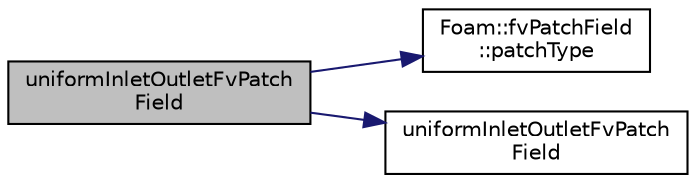digraph "uniformInletOutletFvPatchField"
{
  bgcolor="transparent";
  edge [fontname="Helvetica",fontsize="10",labelfontname="Helvetica",labelfontsize="10"];
  node [fontname="Helvetica",fontsize="10",shape=record];
  rankdir="LR";
  Node1 [label="uniformInletOutletFvPatch\lField",height=0.2,width=0.4,color="black", fillcolor="grey75", style="filled", fontcolor="black"];
  Node1 -> Node2 [color="midnightblue",fontsize="10",style="solid",fontname="Helvetica"];
  Node2 [label="Foam::fvPatchField\l::patchType",height=0.2,width=0.4,color="black",URL="$a00896.html#aebf5d20ec66187ce504d736cb24b7fb7",tooltip="Optional patch type. "];
  Node1 -> Node3 [color="midnightblue",fontsize="10",style="solid",fontname="Helvetica"];
  Node3 [label="uniformInletOutletFvPatch\lField",height=0.2,width=0.4,color="black",URL="$a02858.html#a314d86fb3334d0f7d02332536e6f1617",tooltip="Construct from patch and internal field. "];
}
